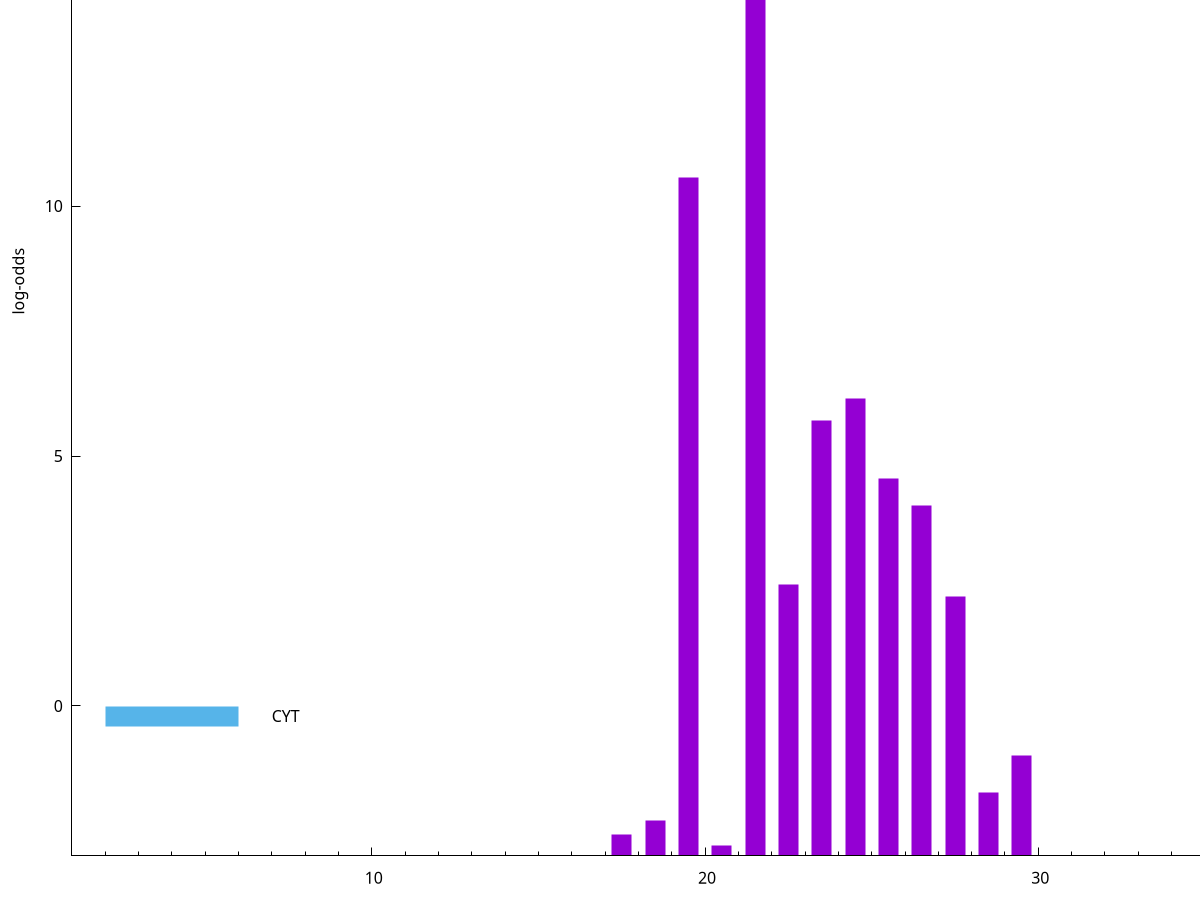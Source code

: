 set title "LipoP predictions for SRR4017916.gff"
set size 2., 1.4
set xrange [1:70] 
set mxtics 10
set yrange [-3:20]
set y2range [0:23]
set ylabel "log-odds"
set term postscript eps color solid "Helvetica" 30
set output "SRR4017916.gff.eps"
set arrow from 2,15.5314 to 6,15.5314 nohead lt 1 lw 20
set label "SpI" at 7,15.5314
set arrow from 2,-0.200913 to 6,-0.200913 nohead lt 3 lw 20
set label "CYT" at 7,-0.200913
set arrow from 2,15.5314 to 6,15.5314 nohead lt 1 lw 20
set label "SpI" at 7,15.5314
# NOTE: The scores below are the log-odds scores with the threshold
# NOTE: subtracted (a hack to make gnuplot make the histogram all
# NOTE: look nice).
plot "-" axes x1y2 title "" with impulses lt 1 lw 20
21.500000 18.479100
19.500000 13.563400
24.500000 9.148350
23.500000 8.709990
25.500000 7.553820
26.500000 7.008760
22.500000 5.438390
27.500000 5.191770
29.500000 2.002241
28.500000 1.264470
18.500000 0.713100
17.500000 0.429050
20.500000 0.203780
e
exit
